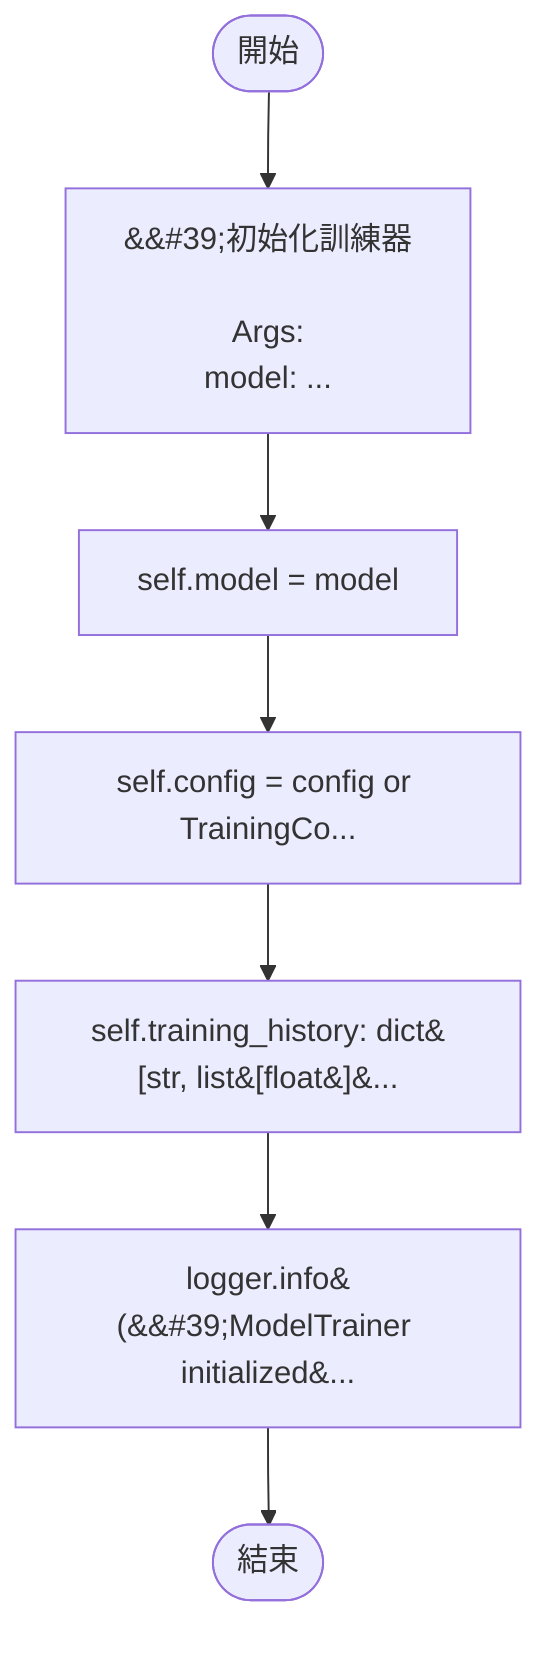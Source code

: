 flowchart TB
    n1([開始])
    n2([結束])
    n3[&amp;&#35;39;初始化訓練器\n\n        Args:\n            model: ...]
    n4[self.model = model]
    n5[self.config = config or TrainingCo...]
    n6[self.training_history: dict&#91;str, list&#91;float&#93;&...]
    n7[logger.info&#40;&amp;&#35;39;ModelTrainer initialized&amp...]
    n1 --> n3
    n3 --> n4
    n4 --> n5
    n5 --> n6
    n6 --> n7
    n7 --> n2
